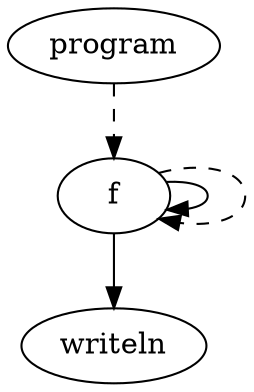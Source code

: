 digraph call_graph {
  program;
  f -> f;
  f -> f [ style = dashed ];
  f -> writeln;
  program -> f [ style = dashed ];
}
